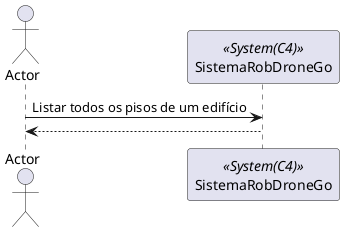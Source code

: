 @startuml
actor Actor as actor
participant SistemaRobDroneGo as srdg <<System(C4)>>
actor -> srdg: Listar todos os pisos de um edifício
srdg --> actor
@enduml